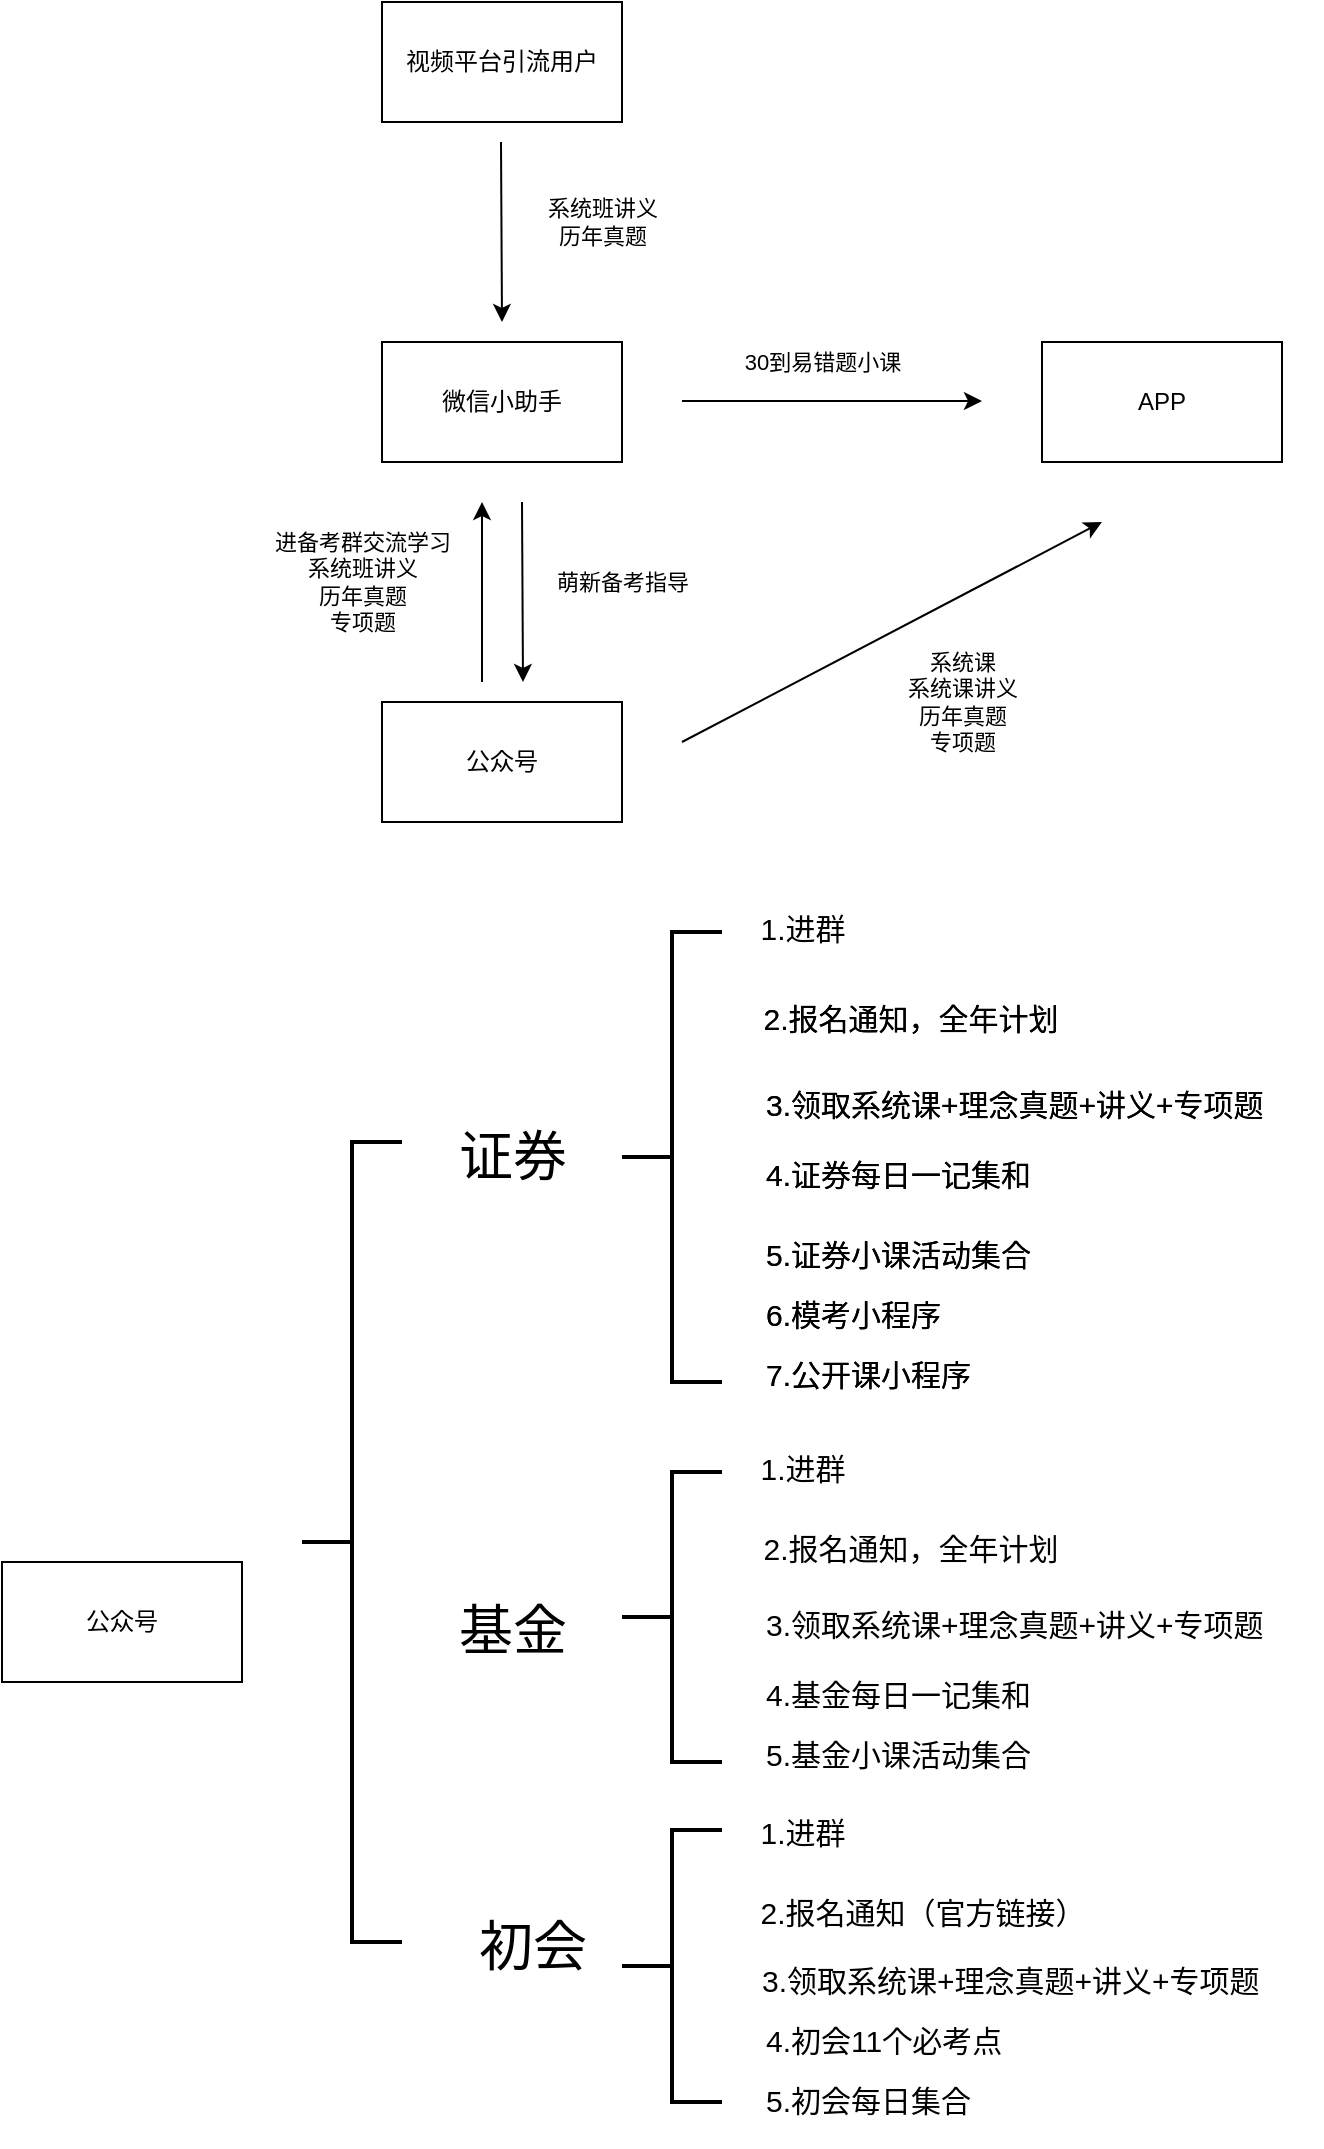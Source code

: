 <mxfile version="13.10.9" type="github">
  <diagram id="C5RBs43oDa-KdzZeNtuy" name="Page-1">
    <mxGraphModel dx="1422" dy="762" grid="1" gridSize="10" guides="1" tooltips="1" connect="1" arrows="1" fold="1" page="1" pageScale="1" pageWidth="827" pageHeight="1169" math="0" shadow="0">
      <root>
        <mxCell id="WIyWlLk6GJQsqaUBKTNV-0" />
        <mxCell id="WIyWlLk6GJQsqaUBKTNV-1" parent="WIyWlLk6GJQsqaUBKTNV-0" />
        <mxCell id="Jzube_1W1nCjfKLt7A51-0" value="视频平台引流用户" style="rounded=0;whiteSpace=wrap;html=1;" vertex="1" parent="WIyWlLk6GJQsqaUBKTNV-1">
          <mxGeometry x="200" y="80" width="120" height="60" as="geometry" />
        </mxCell>
        <mxCell id="Jzube_1W1nCjfKLt7A51-1" value="" style="endArrow=classic;html=1;" edge="1" parent="WIyWlLk6GJQsqaUBKTNV-1">
          <mxGeometry width="50" height="50" relative="1" as="geometry">
            <mxPoint x="259.5" y="150" as="sourcePoint" />
            <mxPoint x="260" y="240" as="targetPoint" />
          </mxGeometry>
        </mxCell>
        <mxCell id="Jzube_1W1nCjfKLt7A51-3" value="系统班讲义&lt;br&gt;历年真题" style="edgeLabel;html=1;align=center;verticalAlign=middle;resizable=0;points=[];" vertex="1" connectable="0" parent="Jzube_1W1nCjfKLt7A51-1">
          <mxGeometry x="-0.267" y="-1" relative="1" as="geometry">
            <mxPoint x="51.32" y="6.99" as="offset" />
          </mxGeometry>
        </mxCell>
        <mxCell id="Jzube_1W1nCjfKLt7A51-2" value="微信小助手" style="rounded=0;whiteSpace=wrap;html=1;" vertex="1" parent="WIyWlLk6GJQsqaUBKTNV-1">
          <mxGeometry x="200" y="250" width="120" height="60" as="geometry" />
        </mxCell>
        <mxCell id="Jzube_1W1nCjfKLt7A51-4" value="" style="endArrow=classic;html=1;" edge="1" parent="WIyWlLk6GJQsqaUBKTNV-1">
          <mxGeometry width="50" height="50" relative="1" as="geometry">
            <mxPoint x="270" y="330" as="sourcePoint" />
            <mxPoint x="270.5" y="420" as="targetPoint" />
          </mxGeometry>
        </mxCell>
        <mxCell id="Jzube_1W1nCjfKLt7A51-5" value="萌新备考指导" style="edgeLabel;html=1;align=center;verticalAlign=middle;resizable=0;points=[];" vertex="1" connectable="0" parent="Jzube_1W1nCjfKLt7A51-4">
          <mxGeometry x="-0.267" y="-1" relative="1" as="geometry">
            <mxPoint x="50.82" y="6.99" as="offset" />
          </mxGeometry>
        </mxCell>
        <mxCell id="Jzube_1W1nCjfKLt7A51-6" value="公众号" style="rounded=0;whiteSpace=wrap;html=1;" vertex="1" parent="WIyWlLk6GJQsqaUBKTNV-1">
          <mxGeometry x="200" y="430" width="120" height="60" as="geometry" />
        </mxCell>
        <mxCell id="Jzube_1W1nCjfKLt7A51-7" value="" style="endArrow=classic;html=1;" edge="1" parent="WIyWlLk6GJQsqaUBKTNV-1">
          <mxGeometry width="50" height="50" relative="1" as="geometry">
            <mxPoint x="250" y="420" as="sourcePoint" />
            <mxPoint x="250" y="330" as="targetPoint" />
          </mxGeometry>
        </mxCell>
        <mxCell id="Jzube_1W1nCjfKLt7A51-8" value="进备考群交流学习&lt;br&gt;系统班讲义&lt;br&gt;历年真题&lt;br&gt;专项题&lt;br&gt;" style="edgeLabel;html=1;align=center;verticalAlign=middle;resizable=0;points=[];" vertex="1" connectable="0" parent="Jzube_1W1nCjfKLt7A51-7">
          <mxGeometry x="-0.267" y="-1" relative="1" as="geometry">
            <mxPoint x="-61.0" y="-17" as="offset" />
          </mxGeometry>
        </mxCell>
        <mxCell id="Jzube_1W1nCjfKLt7A51-9" value="APP" style="rounded=0;whiteSpace=wrap;html=1;" vertex="1" parent="WIyWlLk6GJQsqaUBKTNV-1">
          <mxGeometry x="530" y="250" width="120" height="60" as="geometry" />
        </mxCell>
        <mxCell id="Jzube_1W1nCjfKLt7A51-10" value="" style="endArrow=classic;html=1;" edge="1" parent="WIyWlLk6GJQsqaUBKTNV-1">
          <mxGeometry width="50" height="50" relative="1" as="geometry">
            <mxPoint x="350" y="279.5" as="sourcePoint" />
            <mxPoint x="500" y="279.5" as="targetPoint" />
          </mxGeometry>
        </mxCell>
        <mxCell id="Jzube_1W1nCjfKLt7A51-11" value="30到易错题小课" style="edgeLabel;html=1;align=center;verticalAlign=middle;resizable=0;points=[];" vertex="1" connectable="0" parent="Jzube_1W1nCjfKLt7A51-10">
          <mxGeometry x="-0.267" y="-1" relative="1" as="geometry">
            <mxPoint x="15" y="-20.5" as="offset" />
          </mxGeometry>
        </mxCell>
        <mxCell id="Jzube_1W1nCjfKLt7A51-16" value="" style="endArrow=classic;html=1;" edge="1" parent="WIyWlLk6GJQsqaUBKTNV-1">
          <mxGeometry width="50" height="50" relative="1" as="geometry">
            <mxPoint x="350" y="450" as="sourcePoint" />
            <mxPoint x="560" y="340" as="targetPoint" />
          </mxGeometry>
        </mxCell>
        <mxCell id="Jzube_1W1nCjfKLt7A51-17" value="系统课&lt;br&gt;系统课讲义&lt;br&gt;历年真题&lt;br&gt;专项题" style="edgeLabel;html=1;align=center;verticalAlign=middle;resizable=0;points=[];" vertex="1" connectable="0" parent="Jzube_1W1nCjfKLt7A51-16">
          <mxGeometry x="-0.267" y="-1" relative="1" as="geometry">
            <mxPoint x="62.47" y="19.48" as="offset" />
          </mxGeometry>
        </mxCell>
        <mxCell id="Jzube_1W1nCjfKLt7A51-18" value="公众号" style="rounded=0;whiteSpace=wrap;html=1;" vertex="1" parent="WIyWlLk6GJQsqaUBKTNV-1">
          <mxGeometry x="10" y="860" width="120" height="60" as="geometry" />
        </mxCell>
        <mxCell id="Jzube_1W1nCjfKLt7A51-19" value="" style="strokeWidth=2;html=1;shape=mxgraph.flowchart.annotation_2;align=left;labelPosition=right;pointerEvents=1;" vertex="1" parent="WIyWlLk6GJQsqaUBKTNV-1">
          <mxGeometry x="160" y="650" width="50" height="400" as="geometry" />
        </mxCell>
        <mxCell id="Jzube_1W1nCjfKLt7A51-25" value="证券" style="text;html=1;align=center;verticalAlign=middle;resizable=0;points=[];autosize=1;fontSize=27;" vertex="1" parent="WIyWlLk6GJQsqaUBKTNV-1">
          <mxGeometry x="230" y="637.5" width="70" height="40" as="geometry" />
        </mxCell>
        <mxCell id="Jzube_1W1nCjfKLt7A51-26" value="&lt;font style=&quot;font-size: 15px&quot;&gt;1.进群&lt;/font&gt;" style="text;html=1;align=center;verticalAlign=middle;resizable=0;points=[];autosize=1;fontSize=27;" vertex="1" parent="WIyWlLk6GJQsqaUBKTNV-1">
          <mxGeometry x="380" y="520" width="60" height="40" as="geometry" />
        </mxCell>
        <mxCell id="Jzube_1W1nCjfKLt7A51-27" value="&lt;font style=&quot;font-size: 15px&quot;&gt;2.报名通知，全年计划&lt;/font&gt;" style="text;html=1;align=center;verticalAlign=middle;resizable=0;points=[];autosize=1;fontSize=27;" vertex="1" parent="WIyWlLk6GJQsqaUBKTNV-1">
          <mxGeometry x="384" y="565" width="160" height="40" as="geometry" />
        </mxCell>
        <mxCell id="Jzube_1W1nCjfKLt7A51-28" value="&lt;span style=&quot;text-align: center&quot;&gt;&lt;font style=&quot;font-size: 15px&quot;&gt;3.领取系统课+理念真题+讲义+专项题&lt;/font&gt;&lt;/span&gt;" style="text;whiteSpace=wrap;html=1;fontSize=27;" vertex="1" parent="WIyWlLk6GJQsqaUBKTNV-1">
          <mxGeometry x="390" y="605" width="280" height="50" as="geometry" />
        </mxCell>
        <mxCell id="Jzube_1W1nCjfKLt7A51-29" value="&lt;span style=&quot;text-align: center&quot;&gt;&lt;font style=&quot;font-size: 15px&quot;&gt;4.证券每日一记集和&lt;/font&gt;&lt;/span&gt;" style="text;whiteSpace=wrap;html=1;fontSize=27;" vertex="1" parent="WIyWlLk6GJQsqaUBKTNV-1">
          <mxGeometry x="390" y="640" width="280" height="50" as="geometry" />
        </mxCell>
        <mxCell id="Jzube_1W1nCjfKLt7A51-30" value="&lt;span style=&quot;text-align: center&quot;&gt;&lt;font style=&quot;font-size: 15px&quot;&gt;5.证券小课活动集合&lt;/font&gt;&lt;/span&gt;" style="text;whiteSpace=wrap;html=1;fontSize=27;" vertex="1" parent="WIyWlLk6GJQsqaUBKTNV-1">
          <mxGeometry x="390" y="680" width="280" height="50" as="geometry" />
        </mxCell>
        <mxCell id="Jzube_1W1nCjfKLt7A51-31" value="&lt;span style=&quot;text-align: center&quot;&gt;&lt;font style=&quot;font-size: 15px&quot;&gt;6.模考小程序&lt;br&gt;&lt;/font&gt;&lt;/span&gt;" style="text;whiteSpace=wrap;html=1;fontSize=27;" vertex="1" parent="WIyWlLk6GJQsqaUBKTNV-1">
          <mxGeometry x="390" y="710" width="280" height="50" as="geometry" />
        </mxCell>
        <mxCell id="Jzube_1W1nCjfKLt7A51-32" value="&lt;span style=&quot;text-align: center&quot;&gt;&lt;font style=&quot;font-size: 15px&quot;&gt;7.公开课小程序&lt;br&gt;&lt;/font&gt;&lt;/span&gt;" style="text;whiteSpace=wrap;html=1;fontSize=27;" vertex="1" parent="WIyWlLk6GJQsqaUBKTNV-1">
          <mxGeometry x="390" y="740" width="280" height="50" as="geometry" />
        </mxCell>
        <mxCell id="Jzube_1W1nCjfKLt7A51-33" value="" style="strokeWidth=2;html=1;shape=mxgraph.flowchart.annotation_2;align=left;labelPosition=right;pointerEvents=1;" vertex="1" parent="WIyWlLk6GJQsqaUBKTNV-1">
          <mxGeometry x="320" y="545" width="50" height="225" as="geometry" />
        </mxCell>
        <mxCell id="Jzube_1W1nCjfKLt7A51-34" value="&lt;font style=&quot;font-size: 15px&quot;&gt;2.报名通知，全年计划&lt;/font&gt;" style="text;html=1;align=center;verticalAlign=middle;resizable=0;points=[];autosize=1;fontSize=27;" vertex="1" parent="WIyWlLk6GJQsqaUBKTNV-1">
          <mxGeometry x="384" y="565" width="160" height="40" as="geometry" />
        </mxCell>
        <mxCell id="Jzube_1W1nCjfKLt7A51-35" value="&lt;span style=&quot;text-align: center&quot;&gt;&lt;font style=&quot;font-size: 15px&quot;&gt;3.领取系统课+理念真题+讲义+专项题&lt;/font&gt;&lt;/span&gt;" style="text;whiteSpace=wrap;html=1;fontSize=27;" vertex="1" parent="WIyWlLk6GJQsqaUBKTNV-1">
          <mxGeometry x="390" y="605" width="280" height="50" as="geometry" />
        </mxCell>
        <mxCell id="Jzube_1W1nCjfKLt7A51-36" value="&lt;span style=&quot;text-align: center&quot;&gt;&lt;font style=&quot;font-size: 15px&quot;&gt;4.证券每日一记集和&lt;/font&gt;&lt;/span&gt;" style="text;whiteSpace=wrap;html=1;fontSize=27;" vertex="1" parent="WIyWlLk6GJQsqaUBKTNV-1">
          <mxGeometry x="390" y="640" width="280" height="50" as="geometry" />
        </mxCell>
        <mxCell id="Jzube_1W1nCjfKLt7A51-37" value="&lt;span style=&quot;text-align: center&quot;&gt;&lt;font style=&quot;font-size: 15px&quot;&gt;5.证券小课活动集合&lt;/font&gt;&lt;/span&gt;" style="text;whiteSpace=wrap;html=1;fontSize=27;" vertex="1" parent="WIyWlLk6GJQsqaUBKTNV-1">
          <mxGeometry x="390" y="680" width="280" height="50" as="geometry" />
        </mxCell>
        <mxCell id="Jzube_1W1nCjfKLt7A51-38" value="&lt;span style=&quot;text-align: center&quot;&gt;&lt;font style=&quot;font-size: 15px&quot;&gt;6.模考小程序&lt;br&gt;&lt;/font&gt;&lt;/span&gt;" style="text;whiteSpace=wrap;html=1;fontSize=27;" vertex="1" parent="WIyWlLk6GJQsqaUBKTNV-1">
          <mxGeometry x="390" y="710" width="280" height="50" as="geometry" />
        </mxCell>
        <mxCell id="Jzube_1W1nCjfKLt7A51-39" value="&lt;span style=&quot;text-align: center&quot;&gt;&lt;font style=&quot;font-size: 15px&quot;&gt;7.公开课小程序&lt;br&gt;&lt;/font&gt;&lt;/span&gt;" style="text;whiteSpace=wrap;html=1;fontSize=27;" vertex="1" parent="WIyWlLk6GJQsqaUBKTNV-1">
          <mxGeometry x="390" y="740" width="280" height="50" as="geometry" />
        </mxCell>
        <mxCell id="Jzube_1W1nCjfKLt7A51-40" value="&lt;font style=&quot;font-size: 15px&quot;&gt;1.进群&lt;/font&gt;" style="text;html=1;align=center;verticalAlign=middle;resizable=0;points=[];autosize=1;fontSize=27;" vertex="1" parent="WIyWlLk6GJQsqaUBKTNV-1">
          <mxGeometry x="380" y="790" width="60" height="40" as="geometry" />
        </mxCell>
        <mxCell id="Jzube_1W1nCjfKLt7A51-41" value="" style="strokeWidth=2;html=1;shape=mxgraph.flowchart.annotation_2;align=left;labelPosition=right;pointerEvents=1;" vertex="1" parent="WIyWlLk6GJQsqaUBKTNV-1">
          <mxGeometry x="320" y="815" width="50" height="145" as="geometry" />
        </mxCell>
        <mxCell id="Jzube_1W1nCjfKLt7A51-42" value="&lt;span style=&quot;text-align: center&quot;&gt;&lt;font style=&quot;font-size: 15px&quot;&gt;3.领取系统课+理念真题+讲义+专项题&lt;/font&gt;&lt;/span&gt;" style="text;whiteSpace=wrap;html=1;fontSize=27;" vertex="1" parent="WIyWlLk6GJQsqaUBKTNV-1">
          <mxGeometry x="390" y="865" width="280" height="50" as="geometry" />
        </mxCell>
        <mxCell id="Jzube_1W1nCjfKLt7A51-43" value="&lt;span style=&quot;text-align: center&quot;&gt;&lt;font style=&quot;font-size: 15px&quot;&gt;4.基金每日一记集和&lt;/font&gt;&lt;/span&gt;" style="text;whiteSpace=wrap;html=1;fontSize=27;" vertex="1" parent="WIyWlLk6GJQsqaUBKTNV-1">
          <mxGeometry x="390" y="900" width="280" height="50" as="geometry" />
        </mxCell>
        <mxCell id="Jzube_1W1nCjfKLt7A51-44" value="&lt;span style=&quot;text-align: center&quot;&gt;&lt;font style=&quot;font-size: 15px&quot;&gt;5.基金小课活动集合&lt;/font&gt;&lt;/span&gt;" style="text;whiteSpace=wrap;html=1;fontSize=27;" vertex="1" parent="WIyWlLk6GJQsqaUBKTNV-1">
          <mxGeometry x="390" y="930" width="280" height="50" as="geometry" />
        </mxCell>
        <mxCell id="Jzube_1W1nCjfKLt7A51-47" value="基金" style="text;html=1;align=center;verticalAlign=middle;resizable=0;points=[];autosize=1;fontSize=27;" vertex="1" parent="WIyWlLk6GJQsqaUBKTNV-1">
          <mxGeometry x="230" y="875" width="70" height="40" as="geometry" />
        </mxCell>
        <mxCell id="Jzube_1W1nCjfKLt7A51-48" value="&lt;font style=&quot;font-size: 15px&quot;&gt;2.报名通知，全年计划&lt;/font&gt;" style="text;html=1;align=center;verticalAlign=middle;resizable=0;points=[];autosize=1;fontSize=27;" vertex="1" parent="WIyWlLk6GJQsqaUBKTNV-1">
          <mxGeometry x="384" y="830" width="160" height="40" as="geometry" />
        </mxCell>
        <mxCell id="Jzube_1W1nCjfKLt7A51-49" value="初会" style="text;html=1;align=center;verticalAlign=middle;resizable=0;points=[];autosize=1;fontSize=27;" vertex="1" parent="WIyWlLk6GJQsqaUBKTNV-1">
          <mxGeometry x="240" y="1032.5" width="70" height="40" as="geometry" />
        </mxCell>
        <mxCell id="Jzube_1W1nCjfKLt7A51-50" value="&lt;font style=&quot;font-size: 15px&quot;&gt;1.进群&lt;/font&gt;" style="text;html=1;align=center;verticalAlign=middle;resizable=0;points=[];autosize=1;fontSize=27;" vertex="1" parent="WIyWlLk6GJQsqaUBKTNV-1">
          <mxGeometry x="380" y="971.5" width="60" height="40" as="geometry" />
        </mxCell>
        <mxCell id="Jzube_1W1nCjfKLt7A51-51" value="" style="strokeWidth=2;html=1;shape=mxgraph.flowchart.annotation_2;align=left;labelPosition=right;pointerEvents=1;" vertex="1" parent="WIyWlLk6GJQsqaUBKTNV-1">
          <mxGeometry x="320" y="994" width="50" height="136" as="geometry" />
        </mxCell>
        <mxCell id="Jzube_1W1nCjfKLt7A51-52" value="&lt;font style=&quot;font-size: 15px&quot;&gt;2.报名通知（官方链接）&lt;/font&gt;" style="text;html=1;align=center;verticalAlign=middle;resizable=0;points=[];autosize=1;fontSize=27;" vertex="1" parent="WIyWlLk6GJQsqaUBKTNV-1">
          <mxGeometry x="380" y="1011.5" width="180" height="40" as="geometry" />
        </mxCell>
        <mxCell id="Jzube_1W1nCjfKLt7A51-54" value="&lt;span style=&quot;text-align: center&quot;&gt;&lt;font style=&quot;font-size: 15px&quot;&gt;3.领取系统课+理念真题+讲义+专项题&lt;/font&gt;&lt;/span&gt;" style="text;whiteSpace=wrap;html=1;fontSize=27;" vertex="1" parent="WIyWlLk6GJQsqaUBKTNV-1">
          <mxGeometry x="388" y="1042.5" width="280" height="50" as="geometry" />
        </mxCell>
        <mxCell id="Jzube_1W1nCjfKLt7A51-55" value="&lt;span style=&quot;text-align: center&quot;&gt;&lt;font style=&quot;font-size: 15px&quot;&gt;4.初会11个必考点&lt;/font&gt;&lt;/span&gt;" style="text;whiteSpace=wrap;html=1;fontSize=27;" vertex="1" parent="WIyWlLk6GJQsqaUBKTNV-1">
          <mxGeometry x="390" y="1072.5" width="280" height="50" as="geometry" />
        </mxCell>
        <mxCell id="Jzube_1W1nCjfKLt7A51-56" value="&lt;div style=&quot;text-align: center&quot;&gt;&lt;span style=&quot;font-size: 15px&quot;&gt;5.初会每日集合&lt;/span&gt;&lt;/div&gt;" style="text;whiteSpace=wrap;html=1;fontSize=27;" vertex="1" parent="WIyWlLk6GJQsqaUBKTNV-1">
          <mxGeometry x="390" y="1102.5" width="280" height="50" as="geometry" />
        </mxCell>
      </root>
    </mxGraphModel>
  </diagram>
</mxfile>
